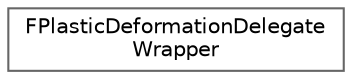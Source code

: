 digraph "Graphical Class Hierarchy"
{
 // INTERACTIVE_SVG=YES
 // LATEX_PDF_SIZE
  bgcolor="transparent";
  edge [fontname=Helvetica,fontsize=10,labelfontname=Helvetica,labelfontsize=10];
  node [fontname=Helvetica,fontsize=10,shape=box,height=0.2,width=0.4];
  rankdir="LR";
  Node0 [id="Node000000",label="FPlasticDeformationDelegate\lWrapper",height=0.2,width=0.4,color="grey40", fillcolor="white", style="filled",URL="$d6/dd9/structFPlasticDeformationDelegateWrapper.html",tooltip=" "];
}
